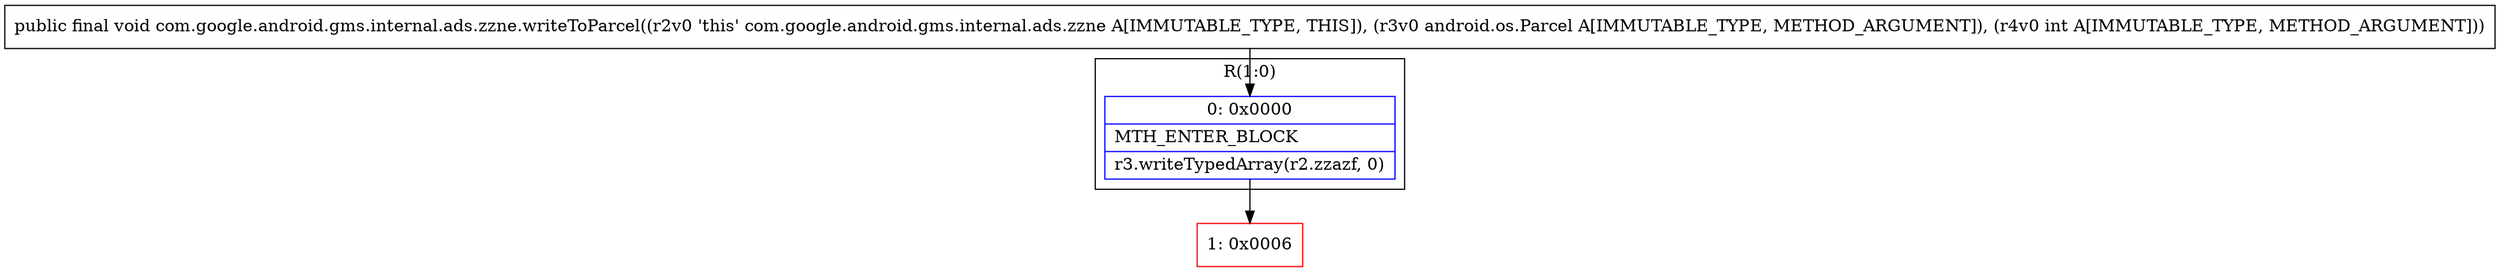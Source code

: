 digraph "CFG forcom.google.android.gms.internal.ads.zzne.writeToParcel(Landroid\/os\/Parcel;I)V" {
subgraph cluster_Region_1124545616 {
label = "R(1:0)";
node [shape=record,color=blue];
Node_0 [shape=record,label="{0\:\ 0x0000|MTH_ENTER_BLOCK\l|r3.writeTypedArray(r2.zzazf, 0)\l}"];
}
Node_1 [shape=record,color=red,label="{1\:\ 0x0006}"];
MethodNode[shape=record,label="{public final void com.google.android.gms.internal.ads.zzne.writeToParcel((r2v0 'this' com.google.android.gms.internal.ads.zzne A[IMMUTABLE_TYPE, THIS]), (r3v0 android.os.Parcel A[IMMUTABLE_TYPE, METHOD_ARGUMENT]), (r4v0 int A[IMMUTABLE_TYPE, METHOD_ARGUMENT])) }"];
MethodNode -> Node_0;
Node_0 -> Node_1;
}

